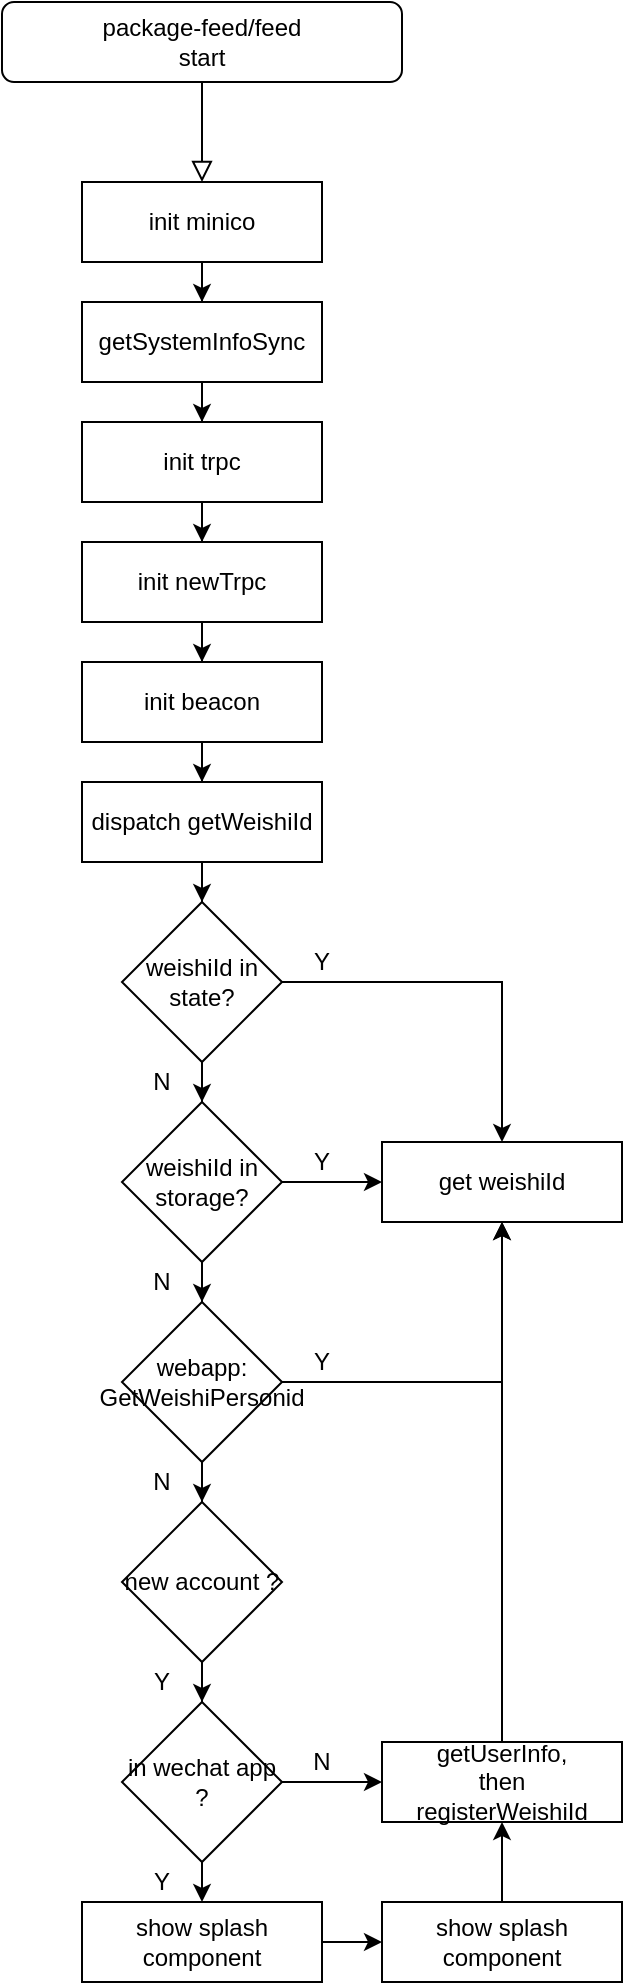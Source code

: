 <mxfile version="13.6.10" type="github" pages="3">
  <diagram id="C5RBs43oDa-KdzZeNtuy" name="app.ts  - intiation">
    <mxGraphModel dx="1426" dy="794" grid="1" gridSize="10" guides="1" tooltips="1" connect="1" arrows="1" fold="1" page="1" pageScale="1" pageWidth="827" pageHeight="1169" math="0" shadow="0">
      <root>
        <mxCell id="WIyWlLk6GJQsqaUBKTNV-0" />
        <mxCell id="WIyWlLk6GJQsqaUBKTNV-1" parent="WIyWlLk6GJQsqaUBKTNV-0" />
        <mxCell id="WIyWlLk6GJQsqaUBKTNV-2" value="" style="rounded=0;html=1;jettySize=auto;orthogonalLoop=1;fontSize=11;endArrow=block;endFill=0;endSize=8;strokeWidth=1;shadow=0;labelBackgroundColor=none;edgeStyle=orthogonalEdgeStyle;" parent="WIyWlLk6GJQsqaUBKTNV-1" source="WIyWlLk6GJQsqaUBKTNV-3" edge="1">
          <mxGeometry relative="1" as="geometry">
            <mxPoint x="220" y="170" as="targetPoint" />
          </mxGeometry>
        </mxCell>
        <mxCell id="WIyWlLk6GJQsqaUBKTNV-3" value="package-feed/feed&lt;br&gt;start" style="rounded=1;whiteSpace=wrap;html=1;fontSize=12;glass=0;strokeWidth=1;shadow=0;" parent="WIyWlLk6GJQsqaUBKTNV-1" vertex="1">
          <mxGeometry x="120" y="80" width="200" height="40" as="geometry" />
        </mxCell>
        <mxCell id="xm6Pj_DgQO-yuhrDqcLE-8" value="" style="edgeStyle=orthogonalEdgeStyle;rounded=0;orthogonalLoop=1;jettySize=auto;html=1;" edge="1" parent="WIyWlLk6GJQsqaUBKTNV-1" source="xm6Pj_DgQO-yuhrDqcLE-4" target="xm6Pj_DgQO-yuhrDqcLE-7">
          <mxGeometry relative="1" as="geometry" />
        </mxCell>
        <mxCell id="xm6Pj_DgQO-yuhrDqcLE-4" value="&lt;span&gt;init minico&lt;/span&gt;" style="rounded=0;whiteSpace=wrap;html=1;" vertex="1" parent="WIyWlLk6GJQsqaUBKTNV-1">
          <mxGeometry x="160" y="170" width="120" height="40" as="geometry" />
        </mxCell>
        <mxCell id="xm6Pj_DgQO-yuhrDqcLE-15" value="" style="edgeStyle=orthogonalEdgeStyle;rounded=0;orthogonalLoop=1;jettySize=auto;html=1;" edge="1" parent="WIyWlLk6GJQsqaUBKTNV-1" source="xm6Pj_DgQO-yuhrDqcLE-7" target="xm6Pj_DgQO-yuhrDqcLE-14">
          <mxGeometry relative="1" as="geometry" />
        </mxCell>
        <mxCell id="xm6Pj_DgQO-yuhrDqcLE-7" value="getSystemInfoSync" style="whiteSpace=wrap;html=1;rounded=0;" vertex="1" parent="WIyWlLk6GJQsqaUBKTNV-1">
          <mxGeometry x="160" y="230" width="120" height="40" as="geometry" />
        </mxCell>
        <mxCell id="xm6Pj_DgQO-yuhrDqcLE-17" value="" style="edgeStyle=orthogonalEdgeStyle;rounded=0;orthogonalLoop=1;jettySize=auto;html=1;" edge="1" parent="WIyWlLk6GJQsqaUBKTNV-1" source="xm6Pj_DgQO-yuhrDqcLE-14" target="xm6Pj_DgQO-yuhrDqcLE-16">
          <mxGeometry relative="1" as="geometry" />
        </mxCell>
        <mxCell id="xm6Pj_DgQO-yuhrDqcLE-14" value="init trpc" style="whiteSpace=wrap;html=1;rounded=0;" vertex="1" parent="WIyWlLk6GJQsqaUBKTNV-1">
          <mxGeometry x="160" y="290" width="120" height="40" as="geometry" />
        </mxCell>
        <mxCell id="xm6Pj_DgQO-yuhrDqcLE-19" value="" style="edgeStyle=orthogonalEdgeStyle;rounded=0;orthogonalLoop=1;jettySize=auto;html=1;" edge="1" parent="WIyWlLk6GJQsqaUBKTNV-1" source="xm6Pj_DgQO-yuhrDqcLE-16" target="xm6Pj_DgQO-yuhrDqcLE-18">
          <mxGeometry relative="1" as="geometry" />
        </mxCell>
        <mxCell id="xm6Pj_DgQO-yuhrDqcLE-16" value="init newTrpc" style="whiteSpace=wrap;html=1;rounded=0;" vertex="1" parent="WIyWlLk6GJQsqaUBKTNV-1">
          <mxGeometry x="160" y="350" width="120" height="40" as="geometry" />
        </mxCell>
        <mxCell id="xm6Pj_DgQO-yuhrDqcLE-21" value="" style="edgeStyle=orthogonalEdgeStyle;rounded=0;orthogonalLoop=1;jettySize=auto;html=1;" edge="1" parent="WIyWlLk6GJQsqaUBKTNV-1" source="xm6Pj_DgQO-yuhrDqcLE-18" target="xm6Pj_DgQO-yuhrDqcLE-20">
          <mxGeometry relative="1" as="geometry" />
        </mxCell>
        <mxCell id="xm6Pj_DgQO-yuhrDqcLE-18" value="init beacon" style="whiteSpace=wrap;html=1;rounded=0;" vertex="1" parent="WIyWlLk6GJQsqaUBKTNV-1">
          <mxGeometry x="160" y="410" width="120" height="40" as="geometry" />
        </mxCell>
        <mxCell id="xm6Pj_DgQO-yuhrDqcLE-23" value="" style="edgeStyle=orthogonalEdgeStyle;rounded=0;orthogonalLoop=1;jettySize=auto;html=1;" edge="1" parent="WIyWlLk6GJQsqaUBKTNV-1" source="xm6Pj_DgQO-yuhrDqcLE-20" target="xm6Pj_DgQO-yuhrDqcLE-22">
          <mxGeometry relative="1" as="geometry" />
        </mxCell>
        <mxCell id="xm6Pj_DgQO-yuhrDqcLE-20" value="dispatch getWeishiId" style="whiteSpace=wrap;html=1;rounded=0;" vertex="1" parent="WIyWlLk6GJQsqaUBKTNV-1">
          <mxGeometry x="160" y="470" width="120" height="40" as="geometry" />
        </mxCell>
        <mxCell id="xm6Pj_DgQO-yuhrDqcLE-25" value="" style="edgeStyle=orthogonalEdgeStyle;rounded=0;orthogonalLoop=1;jettySize=auto;html=1;" edge="1" parent="WIyWlLk6GJQsqaUBKTNV-1" source="xm6Pj_DgQO-yuhrDqcLE-22" target="xm6Pj_DgQO-yuhrDqcLE-24">
          <mxGeometry relative="1" as="geometry" />
        </mxCell>
        <mxCell id="xm6Pj_DgQO-yuhrDqcLE-27" value="" style="edgeStyle=orthogonalEdgeStyle;rounded=0;orthogonalLoop=1;jettySize=auto;html=1;" edge="1" parent="WIyWlLk6GJQsqaUBKTNV-1" source="xm6Pj_DgQO-yuhrDqcLE-22" target="xm6Pj_DgQO-yuhrDqcLE-26">
          <mxGeometry relative="1" as="geometry" />
        </mxCell>
        <mxCell id="xm6Pj_DgQO-yuhrDqcLE-22" value="weishiId in state?" style="rhombus;whiteSpace=wrap;html=1;rounded=0;" vertex="1" parent="WIyWlLk6GJQsqaUBKTNV-1">
          <mxGeometry x="180" y="530" width="80" height="80" as="geometry" />
        </mxCell>
        <mxCell id="xm6Pj_DgQO-yuhrDqcLE-24" value="get weishiId" style="whiteSpace=wrap;html=1;rounded=0;" vertex="1" parent="WIyWlLk6GJQsqaUBKTNV-1">
          <mxGeometry x="310" y="650" width="120" height="40" as="geometry" />
        </mxCell>
        <mxCell id="xm6Pj_DgQO-yuhrDqcLE-28" value="" style="edgeStyle=orthogonalEdgeStyle;rounded=0;orthogonalLoop=1;jettySize=auto;html=1;" edge="1" parent="WIyWlLk6GJQsqaUBKTNV-1" source="xm6Pj_DgQO-yuhrDqcLE-26" target="xm6Pj_DgQO-yuhrDqcLE-24">
          <mxGeometry relative="1" as="geometry" />
        </mxCell>
        <mxCell id="xm6Pj_DgQO-yuhrDqcLE-30" value="" style="edgeStyle=orthogonalEdgeStyle;rounded=0;orthogonalLoop=1;jettySize=auto;html=1;" edge="1" parent="WIyWlLk6GJQsqaUBKTNV-1" source="xm6Pj_DgQO-yuhrDqcLE-26" target="xm6Pj_DgQO-yuhrDqcLE-29">
          <mxGeometry relative="1" as="geometry" />
        </mxCell>
        <mxCell id="xm6Pj_DgQO-yuhrDqcLE-26" value="weishiId in storage?" style="rhombus;whiteSpace=wrap;html=1;rounded=0;" vertex="1" parent="WIyWlLk6GJQsqaUBKTNV-1">
          <mxGeometry x="180" y="630" width="80" height="80" as="geometry" />
        </mxCell>
        <mxCell id="xm6Pj_DgQO-yuhrDqcLE-31" style="edgeStyle=orthogonalEdgeStyle;rounded=0;orthogonalLoop=1;jettySize=auto;html=1;exitX=1;exitY=0.5;exitDx=0;exitDy=0;" edge="1" parent="WIyWlLk6GJQsqaUBKTNV-1" source="xm6Pj_DgQO-yuhrDqcLE-29" target="xm6Pj_DgQO-yuhrDqcLE-24">
          <mxGeometry relative="1" as="geometry" />
        </mxCell>
        <mxCell id="xm6Pj_DgQO-yuhrDqcLE-33" value="" style="edgeStyle=orthogonalEdgeStyle;rounded=0;orthogonalLoop=1;jettySize=auto;html=1;" edge="1" parent="WIyWlLk6GJQsqaUBKTNV-1" source="xm6Pj_DgQO-yuhrDqcLE-29" target="xm6Pj_DgQO-yuhrDqcLE-32">
          <mxGeometry relative="1" as="geometry" />
        </mxCell>
        <mxCell id="xm6Pj_DgQO-yuhrDqcLE-29" value="webapp:&lt;br&gt;GetWeishiPersonid" style="rhombus;whiteSpace=wrap;html=1;rounded=0;" vertex="1" parent="WIyWlLk6GJQsqaUBKTNV-1">
          <mxGeometry x="180" y="730" width="80" height="80" as="geometry" />
        </mxCell>
        <mxCell id="xm6Pj_DgQO-yuhrDqcLE-41" value="" style="edgeStyle=orthogonalEdgeStyle;rounded=0;orthogonalLoop=1;jettySize=auto;html=1;" edge="1" parent="WIyWlLk6GJQsqaUBKTNV-1" source="xm6Pj_DgQO-yuhrDqcLE-32" target="xm6Pj_DgQO-yuhrDqcLE-40">
          <mxGeometry relative="1" as="geometry" />
        </mxCell>
        <mxCell id="xm6Pj_DgQO-yuhrDqcLE-32" value="new account ?" style="rhombus;whiteSpace=wrap;html=1;rounded=0;" vertex="1" parent="WIyWlLk6GJQsqaUBKTNV-1">
          <mxGeometry x="180" y="830" width="80" height="80" as="geometry" />
        </mxCell>
        <mxCell id="xm6Pj_DgQO-yuhrDqcLE-46" value="" style="edgeStyle=orthogonalEdgeStyle;rounded=0;orthogonalLoop=1;jettySize=auto;html=1;" edge="1" parent="WIyWlLk6GJQsqaUBKTNV-1" source="xm6Pj_DgQO-yuhrDqcLE-34" target="xm6Pj_DgQO-yuhrDqcLE-45">
          <mxGeometry relative="1" as="geometry" />
        </mxCell>
        <mxCell id="xm6Pj_DgQO-yuhrDqcLE-34" value="show splash component" style="whiteSpace=wrap;html=1;rounded=0;" vertex="1" parent="WIyWlLk6GJQsqaUBKTNV-1">
          <mxGeometry x="160" y="1030" width="120" height="40" as="geometry" />
        </mxCell>
        <mxCell id="xm6Pj_DgQO-yuhrDqcLE-42" style="edgeStyle=orthogonalEdgeStyle;rounded=0;orthogonalLoop=1;jettySize=auto;html=1;exitX=0.5;exitY=1;exitDx=0;exitDy=0;entryX=0.5;entryY=0;entryDx=0;entryDy=0;" edge="1" parent="WIyWlLk6GJQsqaUBKTNV-1" source="xm6Pj_DgQO-yuhrDqcLE-40" target="xm6Pj_DgQO-yuhrDqcLE-34">
          <mxGeometry relative="1" as="geometry" />
        </mxCell>
        <mxCell id="xm6Pj_DgQO-yuhrDqcLE-49" value="" style="edgeStyle=orthogonalEdgeStyle;rounded=0;orthogonalLoop=1;jettySize=auto;html=1;" edge="1" parent="WIyWlLk6GJQsqaUBKTNV-1" source="xm6Pj_DgQO-yuhrDqcLE-40" target="xm6Pj_DgQO-yuhrDqcLE-47">
          <mxGeometry relative="1" as="geometry" />
        </mxCell>
        <mxCell id="xm6Pj_DgQO-yuhrDqcLE-40" value="in wechat app ?" style="rhombus;whiteSpace=wrap;html=1;rounded=0;" vertex="1" parent="WIyWlLk6GJQsqaUBKTNV-1">
          <mxGeometry x="180" y="930" width="80" height="80" as="geometry" />
        </mxCell>
        <mxCell id="xm6Pj_DgQO-yuhrDqcLE-48" value="" style="edgeStyle=orthogonalEdgeStyle;rounded=0;orthogonalLoop=1;jettySize=auto;html=1;" edge="1" parent="WIyWlLk6GJQsqaUBKTNV-1" source="xm6Pj_DgQO-yuhrDqcLE-45" target="xm6Pj_DgQO-yuhrDqcLE-47">
          <mxGeometry relative="1" as="geometry" />
        </mxCell>
        <mxCell id="xm6Pj_DgQO-yuhrDqcLE-45" value="show splash component" style="whiteSpace=wrap;html=1;rounded=0;" vertex="1" parent="WIyWlLk6GJQsqaUBKTNV-1">
          <mxGeometry x="310" y="1030" width="120" height="40" as="geometry" />
        </mxCell>
        <mxCell id="xm6Pj_DgQO-yuhrDqcLE-50" style="edgeStyle=orthogonalEdgeStyle;rounded=0;orthogonalLoop=1;jettySize=auto;html=1;exitX=0.5;exitY=0;exitDx=0;exitDy=0;entryX=0.5;entryY=1;entryDx=0;entryDy=0;" edge="1" parent="WIyWlLk6GJQsqaUBKTNV-1" source="xm6Pj_DgQO-yuhrDqcLE-47" target="xm6Pj_DgQO-yuhrDqcLE-24">
          <mxGeometry relative="1" as="geometry" />
        </mxCell>
        <mxCell id="xm6Pj_DgQO-yuhrDqcLE-47" value="getUserInfo,&lt;br&gt;then&lt;br&gt;registerWeishiId" style="whiteSpace=wrap;html=1;rounded=0;" vertex="1" parent="WIyWlLk6GJQsqaUBKTNV-1">
          <mxGeometry x="310" y="950" width="120" height="40" as="geometry" />
        </mxCell>
        <mxCell id="xm6Pj_DgQO-yuhrDqcLE-51" value="Y" style="text;html=1;strokeColor=none;fillColor=none;align=center;verticalAlign=middle;whiteSpace=wrap;rounded=0;" vertex="1" parent="WIyWlLk6GJQsqaUBKTNV-1">
          <mxGeometry x="260" y="550" width="40" height="20" as="geometry" />
        </mxCell>
        <mxCell id="xm6Pj_DgQO-yuhrDqcLE-52" value="Y" style="text;html=1;strokeColor=none;fillColor=none;align=center;verticalAlign=middle;whiteSpace=wrap;rounded=0;" vertex="1" parent="WIyWlLk6GJQsqaUBKTNV-1">
          <mxGeometry x="260" y="650" width="40" height="20" as="geometry" />
        </mxCell>
        <mxCell id="xm6Pj_DgQO-yuhrDqcLE-53" value="Y" style="text;html=1;strokeColor=none;fillColor=none;align=center;verticalAlign=middle;whiteSpace=wrap;rounded=0;" vertex="1" parent="WIyWlLk6GJQsqaUBKTNV-1">
          <mxGeometry x="260" y="750" width="40" height="20" as="geometry" />
        </mxCell>
        <mxCell id="xm6Pj_DgQO-yuhrDqcLE-54" value="Y" style="text;html=1;strokeColor=none;fillColor=none;align=center;verticalAlign=middle;whiteSpace=wrap;rounded=0;" vertex="1" parent="WIyWlLk6GJQsqaUBKTNV-1">
          <mxGeometry x="180" y="1010" width="40" height="20" as="geometry" />
        </mxCell>
        <mxCell id="xm6Pj_DgQO-yuhrDqcLE-56" value="N" style="text;html=1;strokeColor=none;fillColor=none;align=center;verticalAlign=middle;whiteSpace=wrap;rounded=0;" vertex="1" parent="WIyWlLk6GJQsqaUBKTNV-1">
          <mxGeometry x="180" y="610" width="40" height="20" as="geometry" />
        </mxCell>
        <mxCell id="xm6Pj_DgQO-yuhrDqcLE-57" value="N" style="text;html=1;strokeColor=none;fillColor=none;align=center;verticalAlign=middle;whiteSpace=wrap;rounded=0;" vertex="1" parent="WIyWlLk6GJQsqaUBKTNV-1">
          <mxGeometry x="180" y="710" width="40" height="20" as="geometry" />
        </mxCell>
        <mxCell id="xm6Pj_DgQO-yuhrDqcLE-58" value="N" style="text;html=1;strokeColor=none;fillColor=none;align=center;verticalAlign=middle;whiteSpace=wrap;rounded=0;" vertex="1" parent="WIyWlLk6GJQsqaUBKTNV-1">
          <mxGeometry x="180" y="810" width="40" height="20" as="geometry" />
        </mxCell>
        <mxCell id="xm6Pj_DgQO-yuhrDqcLE-59" value="Y" style="text;html=1;strokeColor=none;fillColor=none;align=center;verticalAlign=middle;whiteSpace=wrap;rounded=0;" vertex="1" parent="WIyWlLk6GJQsqaUBKTNV-1">
          <mxGeometry x="180" y="910" width="40" height="20" as="geometry" />
        </mxCell>
        <mxCell id="xm6Pj_DgQO-yuhrDqcLE-60" value="N" style="text;html=1;strokeColor=none;fillColor=none;align=center;verticalAlign=middle;whiteSpace=wrap;rounded=0;" vertex="1" parent="WIyWlLk6GJQsqaUBKTNV-1">
          <mxGeometry x="260" y="950" width="40" height="20" as="geometry" />
        </mxCell>
      </root>
    </mxGraphModel>
  </diagram>
  <diagram id="cdu0zVF1NZ6N_x2V1VSj" name="feed - init">
    <mxGraphModel dx="1426" dy="794" grid="1" gridSize="10" guides="1" tooltips="1" connect="1" arrows="1" fold="1" page="1" pageScale="1" pageWidth="827" pageHeight="2169" math="0" shadow="0">
      <root>
        <object label="" id="1dsPmRVok9gqzkrkZN_u-0">
          <mxCell />
        </object>
        <mxCell id="1dsPmRVok9gqzkrkZN_u-1" parent="1dsPmRVok9gqzkrkZN_u-0" />
        <mxCell id="1dsPmRVok9gqzkrkZN_u-24" style="edgeStyle=orthogonalEdgeStyle;rounded=0;orthogonalLoop=1;jettySize=auto;html=1;exitX=0.5;exitY=1;exitDx=0;exitDy=0;entryX=0.5;entryY=0;entryDx=0;entryDy=0;" edge="1" parent="1dsPmRVok9gqzkrkZN_u-1" source="1dsPmRVok9gqzkrkZN_u-2" target="1dsPmRVok9gqzkrkZN_u-5">
          <mxGeometry relative="1" as="geometry" />
        </mxCell>
        <mxCell id="1dsPmRVok9gqzkrkZN_u-2" value="start" style="rounded=1;whiteSpace=wrap;html=1;" vertex="1" parent="1dsPmRVok9gqzkrkZN_u-1">
          <mxGeometry x="80" y="20" width="126" height="40" as="geometry" />
        </mxCell>
        <mxCell id="1dsPmRVok9gqzkrkZN_u-9" value="" style="edgeStyle=orthogonalEdgeStyle;rounded=0;orthogonalLoop=1;jettySize=auto;html=1;" edge="1" parent="1dsPmRVok9gqzkrkZN_u-1" source="1dsPmRVok9gqzkrkZN_u-5" target="1dsPmRVok9gqzkrkZN_u-8">
          <mxGeometry relative="1" as="geometry" />
        </mxCell>
        <mxCell id="1dsPmRVok9gqzkrkZN_u-23" value="" style="edgeStyle=orthogonalEdgeStyle;rounded=0;orthogonalLoop=1;jettySize=auto;html=1;" edge="1" parent="1dsPmRVok9gqzkrkZN_u-1" source="1dsPmRVok9gqzkrkZN_u-5" target="1dsPmRVok9gqzkrkZN_u-22">
          <mxGeometry relative="1" as="geometry" />
        </mxCell>
        <mxCell id="1dsPmRVok9gqzkrkZN_u-5" value="method: onInitPage" style="rounded=0;whiteSpace=wrap;html=1;" vertex="1" parent="1dsPmRVok9gqzkrkZN_u-1">
          <mxGeometry x="81.5" y="80" width="123" height="40" as="geometry" />
        </mxCell>
        <mxCell id="1dsPmRVok9gqzkrkZN_u-11" value="" style="edgeStyle=orthogonalEdgeStyle;rounded=0;orthogonalLoop=1;jettySize=auto;html=1;" edge="1" parent="1dsPmRVok9gqzkrkZN_u-1" source="1dsPmRVok9gqzkrkZN_u-8" target="1dsPmRVok9gqzkrkZN_u-10">
          <mxGeometry relative="1" as="geometry" />
        </mxCell>
        <mxCell id="1dsPmRVok9gqzkrkZN_u-8" value="getWeishiId" style="rounded=0;whiteSpace=wrap;html=1;" vertex="1" parent="1dsPmRVok9gqzkrkZN_u-1">
          <mxGeometry x="240" y="80" width="123" height="40" as="geometry" />
        </mxCell>
        <mxCell id="1dsPmRVok9gqzkrkZN_u-13" value="" style="edgeStyle=orthogonalEdgeStyle;rounded=0;orthogonalLoop=1;jettySize=auto;html=1;" edge="1" parent="1dsPmRVok9gqzkrkZN_u-1" source="1dsPmRVok9gqzkrkZN_u-10" target="1dsPmRVok9gqzkrkZN_u-12">
          <mxGeometry relative="1" as="geometry" />
        </mxCell>
        <mxCell id="1dsPmRVok9gqzkrkZN_u-10" value="setIsFirstRequest" style="rounded=0;whiteSpace=wrap;html=1;" vertex="1" parent="1dsPmRVok9gqzkrkZN_u-1">
          <mxGeometry x="240" y="140" width="123" height="40" as="geometry" />
        </mxCell>
        <mxCell id="1dsPmRVok9gqzkrkZN_u-15" value="" style="edgeStyle=orthogonalEdgeStyle;rounded=0;orthogonalLoop=1;jettySize=auto;html=1;" edge="1" parent="1dsPmRVok9gqzkrkZN_u-1" source="1dsPmRVok9gqzkrkZN_u-12" target="1dsPmRVok9gqzkrkZN_u-14">
          <mxGeometry relative="1" as="geometry" />
        </mxCell>
        <mxCell id="1dsPmRVok9gqzkrkZN_u-12" value="initShopData" style="rounded=0;whiteSpace=wrap;html=1;" vertex="1" parent="1dsPmRVok9gqzkrkZN_u-1">
          <mxGeometry x="240" y="200" width="123" height="40" as="geometry" />
        </mxCell>
        <mxCell id="1dsPmRVok9gqzkrkZN_u-17" value="" style="edgeStyle=orthogonalEdgeStyle;rounded=0;orthogonalLoop=1;jettySize=auto;html=1;" edge="1" parent="1dsPmRVok9gqzkrkZN_u-1" source="1dsPmRVok9gqzkrkZN_u-14" target="1dsPmRVok9gqzkrkZN_u-16">
          <mxGeometry relative="1" as="geometry" />
        </mxCell>
        <mxCell id="1dsPmRVok9gqzkrkZN_u-14" value="setSysInfo" style="rounded=0;whiteSpace=wrap;html=1;" vertex="1" parent="1dsPmRVok9gqzkrkZN_u-1">
          <mxGeometry x="240" y="260" width="123" height="40" as="geometry" />
        </mxCell>
        <mxCell id="1dsPmRVok9gqzkrkZN_u-19" value="" style="edgeStyle=orthogonalEdgeStyle;rounded=0;orthogonalLoop=1;jettySize=auto;html=1;" edge="1" parent="1dsPmRVok9gqzkrkZN_u-1" source="1dsPmRVok9gqzkrkZN_u-16" target="1dsPmRVok9gqzkrkZN_u-18">
          <mxGeometry relative="1" as="geometry" />
        </mxCell>
        <mxCell id="1dsPmRVok9gqzkrkZN_u-16" value="getPersonalAvatar" style="rounded=0;whiteSpace=wrap;html=1;" vertex="1" parent="1dsPmRVok9gqzkrkZN_u-1">
          <mxGeometry x="240" y="320" width="123" height="40" as="geometry" />
        </mxCell>
        <mxCell id="1dsPmRVok9gqzkrkZN_u-21" value="" style="edgeStyle=orthogonalEdgeStyle;rounded=0;orthogonalLoop=1;jettySize=auto;html=1;" edge="1" parent="1dsPmRVok9gqzkrkZN_u-1" source="1dsPmRVok9gqzkrkZN_u-18" target="1dsPmRVok9gqzkrkZN_u-20">
          <mxGeometry relative="1" as="geometry" />
        </mxCell>
        <mxCell id="1dsPmRVok9gqzkrkZN_u-18" value="method:&amp;nbsp;init" style="rounded=0;whiteSpace=wrap;html=1;" vertex="1" parent="1dsPmRVok9gqzkrkZN_u-1">
          <mxGeometry x="240" y="380" width="123" height="40" as="geometry" />
        </mxCell>
        <mxCell id="1dsPmRVok9gqzkrkZN_u-26" value="" style="edgeStyle=orthogonalEdgeStyle;rounded=0;orthogonalLoop=1;jettySize=auto;html=1;" edge="1" parent="1dsPmRVok9gqzkrkZN_u-1" source="1dsPmRVok9gqzkrkZN_u-20" target="1dsPmRVok9gqzkrkZN_u-25">
          <mxGeometry relative="1" as="geometry" />
        </mxCell>
        <mxCell id="1dsPmRVok9gqzkrkZN_u-49" value="" style="edgeStyle=orthogonalEdgeStyle;rounded=0;orthogonalLoop=1;jettySize=auto;html=1;" edge="1" parent="1dsPmRVok9gqzkrkZN_u-1" source="1dsPmRVok9gqzkrkZN_u-20" target="1dsPmRVok9gqzkrkZN_u-48">
          <mxGeometry relative="1" as="geometry" />
        </mxCell>
        <mxCell id="1dsPmRVok9gqzkrkZN_u-20" value="loadFeedList" style="rounded=0;whiteSpace=wrap;html=1;" vertex="1" parent="1dsPmRVok9gqzkrkZN_u-1">
          <mxGeometry x="240" y="440" width="123" height="40" as="geometry" />
        </mxCell>
        <mxCell id="1dsPmRVok9gqzkrkZN_u-22" value="method: videoPlay" style="rounded=0;whiteSpace=wrap;html=1;" vertex="1" parent="1dsPmRVok9gqzkrkZN_u-1">
          <mxGeometry x="81.5" y="140" width="123" height="40" as="geometry" />
        </mxCell>
        <mxCell id="1dsPmRVok9gqzkrkZN_u-28" value="" style="edgeStyle=orthogonalEdgeStyle;rounded=0;orthogonalLoop=1;jettySize=auto;html=1;" edge="1" parent="1dsPmRVok9gqzkrkZN_u-1" source="1dsPmRVok9gqzkrkZN_u-25" target="1dsPmRVok9gqzkrkZN_u-27">
          <mxGeometry relative="1" as="geometry" />
        </mxCell>
        <mxCell id="1dsPmRVok9gqzkrkZN_u-25" value="WsGetFeedList" style="rounded=0;whiteSpace=wrap;html=1;" vertex="1" parent="1dsPmRVok9gqzkrkZN_u-1">
          <mxGeometry x="390" y="440" width="123" height="40" as="geometry" />
        </mxCell>
        <mxCell id="1dsPmRVok9gqzkrkZN_u-32" style="edgeStyle=orthogonalEdgeStyle;rounded=0;orthogonalLoop=1;jettySize=auto;html=1;exitX=0.5;exitY=1;exitDx=0;exitDy=0;entryX=0.5;entryY=0;entryDx=0;entryDy=0;" edge="1" parent="1dsPmRVok9gqzkrkZN_u-1" source="1dsPmRVok9gqzkrkZN_u-27" target="1dsPmRVok9gqzkrkZN_u-30">
          <mxGeometry relative="1" as="geometry" />
        </mxCell>
        <mxCell id="1dsPmRVok9gqzkrkZN_u-27" value="opts.shareFeedId ?" style="rhombus;whiteSpace=wrap;html=1;rounded=0;" vertex="1" parent="1dsPmRVok9gqzkrkZN_u-1">
          <mxGeometry x="411.5" y="505" width="80" height="80" as="geometry" />
        </mxCell>
        <mxCell id="1dsPmRVok9gqzkrkZN_u-34" value="" style="edgeStyle=orthogonalEdgeStyle;rounded=0;orthogonalLoop=1;jettySize=auto;html=1;" edge="1" parent="1dsPmRVok9gqzkrkZN_u-1" source="1dsPmRVok9gqzkrkZN_u-30" target="1dsPmRVok9gqzkrkZN_u-33">
          <mxGeometry relative="1" as="geometry" />
        </mxCell>
        <mxCell id="1dsPmRVok9gqzkrkZN_u-30" value="WSH5GetBatchFeedDetail" style="rounded=0;whiteSpace=wrap;html=1;" vertex="1" parent="1dsPmRVok9gqzkrkZN_u-1">
          <mxGeometry x="390" y="610" width="123" height="40" as="geometry" />
        </mxCell>
        <mxCell id="1dsPmRVok9gqzkrkZN_u-36" value="" style="edgeStyle=orthogonalEdgeStyle;rounded=0;orthogonalLoop=1;jettySize=auto;html=1;" edge="1" parent="1dsPmRVok9gqzkrkZN_u-1" source="1dsPmRVok9gqzkrkZN_u-33" target="1dsPmRVok9gqzkrkZN_u-35">
          <mxGeometry relative="1" as="geometry" />
        </mxCell>
        <mxCell id="1dsPmRVok9gqzkrkZN_u-33" value="res.data.feeds.unshift" style="rounded=0;whiteSpace=wrap;html=1;" vertex="1" parent="1dsPmRVok9gqzkrkZN_u-1">
          <mxGeometry x="390" y="680" width="123" height="40" as="geometry" />
        </mxCell>
        <mxCell id="1dsPmRVok9gqzkrkZN_u-40" value="" style="edgeStyle=orthogonalEdgeStyle;rounded=0;orthogonalLoop=1;jettySize=auto;html=1;" edge="1" parent="1dsPmRVok9gqzkrkZN_u-1" source="1dsPmRVok9gqzkrkZN_u-35" target="1dsPmRVok9gqzkrkZN_u-39">
          <mxGeometry relative="1" as="geometry" />
        </mxCell>
        <mxCell id="1dsPmRVok9gqzkrkZN_u-51" value="" style="edgeStyle=orthogonalEdgeStyle;rounded=0;orthogonalLoop=1;jettySize=auto;html=1;" edge="1" parent="1dsPmRVok9gqzkrkZN_u-1" source="1dsPmRVok9gqzkrkZN_u-35" target="1dsPmRVok9gqzkrkZN_u-50">
          <mxGeometry relative="1" as="geometry" />
        </mxCell>
        <mxCell id="1dsPmRVok9gqzkrkZN_u-35" value="commit&amp;nbsp;setFeedData" style="rounded=0;whiteSpace=wrap;html=1;" vertex="1" parent="1dsPmRVok9gqzkrkZN_u-1">
          <mxGeometry x="390" y="750" width="123" height="40" as="geometry" />
        </mxCell>
        <mxCell id="1dsPmRVok9gqzkrkZN_u-45" style="edgeStyle=orthogonalEdgeStyle;rounded=0;orthogonalLoop=1;jettySize=auto;html=1;exitX=0.5;exitY=1;exitDx=0;exitDy=0;entryX=0.5;entryY=0;entryDx=0;entryDy=0;" edge="1" parent="1dsPmRVok9gqzkrkZN_u-1" source="1dsPmRVok9gqzkrkZN_u-39" target="1dsPmRVok9gqzkrkZN_u-41">
          <mxGeometry relative="1" as="geometry" />
        </mxCell>
        <mxCell id="1dsPmRVok9gqzkrkZN_u-46" style="edgeStyle=orthogonalEdgeStyle;rounded=0;orthogonalLoop=1;jettySize=auto;html=1;exitX=1;exitY=0.5;exitDx=0;exitDy=0;entryX=0;entryY=0.5;entryDx=0;entryDy=0;" edge="1" parent="1dsPmRVok9gqzkrkZN_u-1" source="1dsPmRVok9gqzkrkZN_u-39" target="1dsPmRVok9gqzkrkZN_u-43">
          <mxGeometry relative="1" as="geometry" />
        </mxCell>
        <mxCell id="1dsPmRVok9gqzkrkZN_u-39" value="is refresh?" style="rhombus;whiteSpace=wrap;html=1;rounded=0;" vertex="1" parent="1dsPmRVok9gqzkrkZN_u-1">
          <mxGeometry x="550" y="730" width="80" height="80" as="geometry" />
        </mxCell>
        <mxCell id="1dsPmRVok9gqzkrkZN_u-41" value="state.feedList = cacheList" style="rounded=0;whiteSpace=wrap;html=1;" vertex="1" parent="1dsPmRVok9gqzkrkZN_u-1">
          <mxGeometry x="528.5" y="830" width="123" height="40" as="geometry" />
        </mxCell>
        <mxCell id="1dsPmRVok9gqzkrkZN_u-43" value="state.feedList = state.feedList.concat(cacheList)" style="rounded=0;whiteSpace=wrap;html=1;" vertex="1" parent="1dsPmRVok9gqzkrkZN_u-1">
          <mxGeometry x="660" y="750" width="123" height="40" as="geometry" />
        </mxCell>
        <mxCell id="jBXWzZs_HNBLwmZ0xRzq-4" style="edgeStyle=orthogonalEdgeStyle;rounded=0;orthogonalLoop=1;jettySize=auto;html=1;exitX=0.5;exitY=1;exitDx=0;exitDy=0;entryX=0.5;entryY=0;entryDx=0;entryDy=0;" edge="1" parent="1dsPmRVok9gqzkrkZN_u-1" source="1dsPmRVok9gqzkrkZN_u-48" target="jBXWzZs_HNBLwmZ0xRzq-2">
          <mxGeometry relative="1" as="geometry" />
        </mxCell>
        <mxCell id="1dsPmRVok9gqzkrkZN_u-48" value="videoListChanged" style="rounded=0;whiteSpace=wrap;html=1;" vertex="1" parent="1dsPmRVok9gqzkrkZN_u-1">
          <mxGeometry x="240" y="1030" width="123" height="40" as="geometry" />
        </mxCell>
        <mxCell id="1dsPmRVok9gqzkrkZN_u-54" style="edgeStyle=orthogonalEdgeStyle;rounded=0;orthogonalLoop=1;jettySize=auto;html=1;exitX=1;exitY=0.5;exitDx=0;exitDy=0;entryX=0;entryY=0.5;entryDx=0;entryDy=0;" edge="1" parent="1dsPmRVok9gqzkrkZN_u-1" source="1dsPmRVok9gqzkrkZN_u-50" target="1dsPmRVok9gqzkrkZN_u-53">
          <mxGeometry relative="1" as="geometry" />
        </mxCell>
        <mxCell id="1dsPmRVok9gqzkrkZN_u-55" style="edgeStyle=orthogonalEdgeStyle;rounded=0;orthogonalLoop=1;jettySize=auto;html=1;exitX=0.5;exitY=1;exitDx=0;exitDy=0;entryX=0.5;entryY=0;entryDx=0;entryDy=0;" edge="1" parent="1dsPmRVok9gqzkrkZN_u-1" source="1dsPmRVok9gqzkrkZN_u-50" target="1dsPmRVok9gqzkrkZN_u-52">
          <mxGeometry relative="1" as="geometry" />
        </mxCell>
        <mxCell id="1dsPmRVok9gqzkrkZN_u-50" value="canAutoPlay ?" style="rhombus;whiteSpace=wrap;html=1;rounded=0;" vertex="1" parent="1dsPmRVok9gqzkrkZN_u-1">
          <mxGeometry x="411.5" y="860" width="80" height="80" as="geometry" />
        </mxCell>
        <mxCell id="1dsPmRVok9gqzkrkZN_u-52" value="videoPlay" style="rounded=0;whiteSpace=wrap;html=1;" vertex="1" parent="1dsPmRVok9gqzkrkZN_u-1">
          <mxGeometry x="390" y="980" width="123" height="40" as="geometry" />
        </mxCell>
        <mxCell id="1dsPmRVok9gqzkrkZN_u-53" value="videoStop" style="rounded=0;whiteSpace=wrap;html=1;" vertex="1" parent="1dsPmRVok9gqzkrkZN_u-1">
          <mxGeometry x="528.5" y="880" width="123" height="40" as="geometry" />
        </mxCell>
        <mxCell id="jBXWzZs_HNBLwmZ0xRzq-5" style="edgeStyle=orthogonalEdgeStyle;rounded=0;orthogonalLoop=1;jettySize=auto;html=1;exitX=0.5;exitY=1;exitDx=0;exitDy=0;" edge="1" parent="1dsPmRVok9gqzkrkZN_u-1" source="jBXWzZs_HNBLwmZ0xRzq-2" target="jBXWzZs_HNBLwmZ0xRzq-3">
          <mxGeometry relative="1" as="geometry" />
        </mxCell>
        <mxCell id="jBXWzZs_HNBLwmZ0xRzq-2" value="args.newVal.length === 0 ?" style="rhombus;whiteSpace=wrap;html=1;rounded=0;" vertex="1" parent="1dsPmRVok9gqzkrkZN_u-1">
          <mxGeometry x="261.5" y="1085" width="80" height="80" as="geometry" />
        </mxCell>
        <mxCell id="jBXWzZs_HNBLwmZ0xRzq-9" style="edgeStyle=orthogonalEdgeStyle;rounded=0;orthogonalLoop=1;jettySize=auto;html=1;exitX=1;exitY=0.5;exitDx=0;exitDy=0;entryX=0;entryY=0.5;entryDx=0;entryDy=0;" edge="1" parent="1dsPmRVok9gqzkrkZN_u-1" source="jBXWzZs_HNBLwmZ0xRzq-3" target="jBXWzZs_HNBLwmZ0xRzq-6">
          <mxGeometry relative="1" as="geometry" />
        </mxCell>
        <mxCell id="jBXWzZs_HNBLwmZ0xRzq-12" style="edgeStyle=orthogonalEdgeStyle;rounded=0;orthogonalLoop=1;jettySize=auto;html=1;exitX=0.5;exitY=1;exitDx=0;exitDy=0;" edge="1" parent="1dsPmRVok9gqzkrkZN_u-1" source="jBXWzZs_HNBLwmZ0xRzq-3" target="jBXWzZs_HNBLwmZ0xRzq-11">
          <mxGeometry relative="1" as="geometry" />
        </mxCell>
        <mxCell id="jBXWzZs_HNBLwmZ0xRzq-3" value="args.refresh is truthy ?" style="rhombus;whiteSpace=wrap;html=1;rounded=0;" vertex="1" parent="1dsPmRVok9gqzkrkZN_u-1">
          <mxGeometry x="261.5" y="1180" width="80" height="80" as="geometry" />
        </mxCell>
        <mxCell id="jBXWzZs_HNBLwmZ0xRzq-10" style="edgeStyle=orthogonalEdgeStyle;rounded=0;orthogonalLoop=1;jettySize=auto;html=1;exitX=0.5;exitY=1;exitDx=0;exitDy=0;entryX=0.5;entryY=0;entryDx=0;entryDy=0;" edge="1" parent="1dsPmRVok9gqzkrkZN_u-1" source="jBXWzZs_HNBLwmZ0xRzq-6" target="jBXWzZs_HNBLwmZ0xRzq-7">
          <mxGeometry relative="1" as="geometry" />
        </mxCell>
        <mxCell id="jBXWzZs_HNBLwmZ0xRzq-6" value="clear _nextQueue" style="rounded=0;whiteSpace=wrap;html=1;" vertex="1" parent="1dsPmRVok9gqzkrkZN_u-1">
          <mxGeometry x="390" y="1200" width="123" height="40" as="geometry" />
        </mxCell>
        <mxCell id="jBXWzZs_HNBLwmZ0xRzq-14" style="edgeStyle=orthogonalEdgeStyle;rounded=0;orthogonalLoop=1;jettySize=auto;html=1;exitX=0.5;exitY=1;exitDx=0;exitDy=0;entryX=0.5;entryY=0;entryDx=0;entryDy=0;" edge="1" parent="1dsPmRVok9gqzkrkZN_u-1" source="jBXWzZs_HNBLwmZ0xRzq-7" target="jBXWzZs_HNBLwmZ0xRzq-11">
          <mxGeometry relative="1" as="geometry" />
        </mxCell>
        <mxCell id="jBXWzZs_HNBLwmZ0xRzq-7" value="clear this.curQueue" style="rounded=0;whiteSpace=wrap;html=1;" vertex="1" parent="1dsPmRVok9gqzkrkZN_u-1">
          <mxGeometry x="390" y="1260" width="123" height="40" as="geometry" />
        </mxCell>
        <mxCell id="jBXWzZs_HNBLwmZ0xRzq-16" style="edgeStyle=orthogonalEdgeStyle;rounded=0;orthogonalLoop=1;jettySize=auto;html=1;exitX=0.5;exitY=1;exitDx=0;exitDy=0;entryX=0.5;entryY=0;entryDx=0;entryDy=0;" edge="1" parent="1dsPmRVok9gqzkrkZN_u-1" source="jBXWzZs_HNBLwmZ0xRzq-11" target="jBXWzZs_HNBLwmZ0xRzq-15">
          <mxGeometry relative="1" as="geometry" />
        </mxCell>
        <mxCell id="jBXWzZs_HNBLwmZ0xRzq-11" value="push new feedItem into _nextQueue" style="rounded=0;whiteSpace=wrap;html=1;" vertex="1" parent="1dsPmRVok9gqzkrkZN_u-1">
          <mxGeometry x="240" y="1340" width="123" height="40" as="geometry" />
        </mxCell>
        <mxCell id="jBXWzZs_HNBLwmZ0xRzq-19" style="edgeStyle=orthogonalEdgeStyle;rounded=0;orthogonalLoop=1;jettySize=auto;html=1;exitX=0.5;exitY=1;exitDx=0;exitDy=0;" edge="1" parent="1dsPmRVok9gqzkrkZN_u-1" source="jBXWzZs_HNBLwmZ0xRzq-15" target="jBXWzZs_HNBLwmZ0xRzq-17">
          <mxGeometry relative="1" as="geometry" />
        </mxCell>
        <mxCell id="jBXWzZs_HNBLwmZ0xRzq-15" value="this.curQueue.length === 0 ?" style="rhombus;whiteSpace=wrap;html=1;rounded=0;" vertex="1" parent="1dsPmRVok9gqzkrkZN_u-1">
          <mxGeometry x="261.5" y="1400" width="80" height="80" as="geometry" />
        </mxCell>
        <mxCell id="jBXWzZs_HNBLwmZ0xRzq-20" style="edgeStyle=orthogonalEdgeStyle;rounded=0;orthogonalLoop=1;jettySize=auto;html=1;exitX=0.5;exitY=1;exitDx=0;exitDy=0;" edge="1" parent="1dsPmRVok9gqzkrkZN_u-1" source="jBXWzZs_HNBLwmZ0xRzq-17" target="jBXWzZs_HNBLwmZ0xRzq-18">
          <mxGeometry relative="1" as="geometry" />
        </mxCell>
        <mxCell id="jBXWzZs_HNBLwmZ0xRzq-17" value="this.curQueue = _nextQueue.splice(0, 3)" style="rounded=0;whiteSpace=wrap;html=1;" vertex="1" parent="1dsPmRVok9gqzkrkZN_u-1">
          <mxGeometry x="216.5" y="1500" width="170" height="40" as="geometry" />
        </mxCell>
        <mxCell id="jBXWzZs_HNBLwmZ0xRzq-22" style="edgeStyle=orthogonalEdgeStyle;rounded=0;orthogonalLoop=1;jettySize=auto;html=1;exitX=0.5;exitY=1;exitDx=0;exitDy=0;entryX=0.5;entryY=0;entryDx=0;entryDy=0;" edge="1" parent="1dsPmRVok9gqzkrkZN_u-1" source="jBXWzZs_HNBLwmZ0xRzq-18" target="jBXWzZs_HNBLwmZ0xRzq-21">
          <mxGeometry relative="1" as="geometry" />
        </mxCell>
        <mxCell id="jBXWzZs_HNBLwmZ0xRzq-18" value="this.currentIndex = 0" style="rounded=0;whiteSpace=wrap;html=1;" vertex="1" parent="1dsPmRVok9gqzkrkZN_u-1">
          <mxGeometry x="240" y="1560" width="123" height="40" as="geometry" />
        </mxCell>
        <mxCell id="jBXWzZs_HNBLwmZ0xRzq-21" value="check live status of each feed in this.curQueue" style="rounded=0;whiteSpace=wrap;html=1;" vertex="1" parent="1dsPmRVok9gqzkrkZN_u-1">
          <mxGeometry x="240" y="1620" width="123" height="40" as="geometry" />
        </mxCell>
      </root>
    </mxGraphModel>
  </diagram>
  <diagram id="6BMraolIKzoJu8GSK0R9" name="feed - swiper">
    <mxGraphModel dx="1426" dy="794" grid="1" gridSize="10" guides="1" tooltips="1" connect="1" arrows="1" fold="1" page="1" pageScale="1" pageWidth="827" pageHeight="2169" math="0" shadow="0">
      <root>
        <object label="" id="joCWB_RumUDfRScpSwCT-0">
          <mxCell />
        </object>
        <mxCell id="joCWB_RumUDfRScpSwCT-1" parent="joCWB_RumUDfRScpSwCT-0" />
        <mxCell id="-ibiEX5qKvcndVRfu5KM-4" style="edgeStyle=orthogonalEdgeStyle;rounded=0;orthogonalLoop=1;jettySize=auto;html=1;exitX=0.5;exitY=1;exitDx=0;exitDy=0;" edge="1" parent="joCWB_RumUDfRScpSwCT-1" source="-ibiEX5qKvcndVRfu5KM-0" target="-ibiEX5qKvcndVRfu5KM-3">
          <mxGeometry relative="1" as="geometry" />
        </mxCell>
        <mxCell id="-ibiEX5qKvcndVRfu5KM-0" value="swipe start" style="rounded=1;whiteSpace=wrap;html=1;" vertex="1" parent="joCWB_RumUDfRScpSwCT-1">
          <mxGeometry x="80" y="20" width="126" height="40" as="geometry" />
        </mxCell>
        <mxCell id="-ibiEX5qKvcndVRfu5KM-6" style="edgeStyle=orthogonalEdgeStyle;rounded=0;orthogonalLoop=1;jettySize=auto;html=1;exitX=1;exitY=0.5;exitDx=0;exitDy=0;entryX=0;entryY=0.5;entryDx=0;entryDy=0;" edge="1" parent="joCWB_RumUDfRScpSwCT-1" source="-ibiEX5qKvcndVRfu5KM-3" target="-ibiEX5qKvcndVRfu5KM-5">
          <mxGeometry relative="1" as="geometry" />
        </mxCell>
        <mxCell id="-ibiEX5qKvcndVRfu5KM-12" value="" style="edgeStyle=orthogonalEdgeStyle;rounded=0;orthogonalLoop=1;jettySize=auto;html=1;" edge="1" parent="joCWB_RumUDfRScpSwCT-1" source="-ibiEX5qKvcndVRfu5KM-3" target="-ibiEX5qKvcndVRfu5KM-11">
          <mxGeometry relative="1" as="geometry" />
        </mxCell>
        <mxCell id="-ibiEX5qKvcndVRfu5KM-3" value="bind:change = swiperChange" style="rounded=0;whiteSpace=wrap;html=1;" vertex="1" parent="joCWB_RumUDfRScpSwCT-1">
          <mxGeometry x="83" y="80" width="120" height="40" as="geometry" />
        </mxCell>
        <mxCell id="-ibiEX5qKvcndVRfu5KM-8" value="" style="edgeStyle=orthogonalEdgeStyle;rounded=0;orthogonalLoop=1;jettySize=auto;html=1;" edge="1" parent="joCWB_RumUDfRScpSwCT-1" source="-ibiEX5qKvcndVRfu5KM-5" target="-ibiEX5qKvcndVRfu5KM-7">
          <mxGeometry relative="1" as="geometry" />
        </mxCell>
        <mxCell id="-ibiEX5qKvcndVRfu5KM-5" value="clear videoPlayRing&lt;br&gt;复位重复播放次数" style="rounded=0;whiteSpace=wrap;html=1;" vertex="1" parent="joCWB_RumUDfRScpSwCT-1">
          <mxGeometry x="230" y="80" width="120" height="40" as="geometry" />
        </mxCell>
        <mxCell id="-ibiEX5qKvcndVRfu5KM-10" value="" style="edgeStyle=orthogonalEdgeStyle;rounded=0;orthogonalLoop=1;jettySize=auto;html=1;" edge="1" parent="joCWB_RumUDfRScpSwCT-1" source="-ibiEX5qKvcndVRfu5KM-7" target="-ibiEX5qKvcndVRfu5KM-9">
          <mxGeometry relative="1" as="geometry" />
        </mxCell>
        <mxCell id="-ibiEX5qKvcndVRfu5KM-7" value="videoStop" style="rounded=0;whiteSpace=wrap;html=1;" vertex="1" parent="joCWB_RumUDfRScpSwCT-1">
          <mxGeometry x="230" y="140" width="120" height="40" as="geometry" />
        </mxCell>
        <mxCell id="-ibiEX5qKvcndVRfu5KM-9" value="swiperLock = true" style="rounded=0;whiteSpace=wrap;html=1;" vertex="1" parent="joCWB_RumUDfRScpSwCT-1">
          <mxGeometry x="230" y="200" width="120" height="40" as="geometry" />
        </mxCell>
        <mxCell id="-ibiEX5qKvcndVRfu5KM-16" style="edgeStyle=orthogonalEdgeStyle;rounded=0;orthogonalLoop=1;jettySize=auto;html=1;entryX=0;entryY=0.5;entryDx=0;entryDy=0;" edge="1" parent="joCWB_RumUDfRScpSwCT-1" source="-ibiEX5qKvcndVRfu5KM-11" target="-ibiEX5qKvcndVRfu5KM-13">
          <mxGeometry relative="1" as="geometry" />
        </mxCell>
        <mxCell id="-ibiEX5qKvcndVRfu5KM-11" value="bind:bindanimationfinish =&amp;nbsp;swpierAnimationEnd" style="rounded=0;whiteSpace=wrap;html=1;" vertex="1" parent="joCWB_RumUDfRScpSwCT-1">
          <mxGeometry x="83" y="260" width="120" height="40" as="geometry" />
        </mxCell>
        <mxCell id="-ibiEX5qKvcndVRfu5KM-15" value="" style="edgeStyle=orthogonalEdgeStyle;rounded=0;orthogonalLoop=1;jettySize=auto;html=1;" edge="1" parent="joCWB_RumUDfRScpSwCT-1" source="-ibiEX5qKvcndVRfu5KM-13" target="-ibiEX5qKvcndVRfu5KM-14">
          <mxGeometry relative="1" as="geometry" />
        </mxCell>
        <mxCell id="-ibiEX5qKvcndVRfu5KM-13" value="preloadPersonData" style="rounded=0;whiteSpace=wrap;html=1;" vertex="1" parent="joCWB_RumUDfRScpSwCT-1">
          <mxGeometry x="230" y="260" width="120" height="40" as="geometry" />
        </mxCell>
        <mxCell id="dbiKCgBqwhqGfiDNB6rl-1" value="" style="edgeStyle=orthogonalEdgeStyle;rounded=0;orthogonalLoop=1;jettySize=auto;html=1;" edge="1" parent="joCWB_RumUDfRScpSwCT-1" source="-ibiEX5qKvcndVRfu5KM-14" target="dbiKCgBqwhqGfiDNB6rl-0">
          <mxGeometry relative="1" as="geometry" />
        </mxCell>
        <mxCell id="-ibiEX5qKvcndVRfu5KM-14" value="check live status of current video" style="rounded=0;whiteSpace=wrap;html=1;" vertex="1" parent="joCWB_RumUDfRScpSwCT-1">
          <mxGeometry x="230" y="320" width="120" height="40" as="geometry" />
        </mxCell>
        <mxCell id="dbiKCgBqwhqGfiDNB6rl-4" value="" style="edgeStyle=orthogonalEdgeStyle;rounded=0;orthogonalLoop=1;jettySize=auto;html=1;" edge="1" parent="joCWB_RumUDfRScpSwCT-1" source="dbiKCgBqwhqGfiDNB6rl-0" target="dbiKCgBqwhqGfiDNB6rl-3">
          <mxGeometry relative="1" as="geometry" />
        </mxCell>
        <mxCell id="dbiKCgBqwhqGfiDNB6rl-0" value="did current video really changed ?" style="rhombus;whiteSpace=wrap;html=1;rounded=0;" vertex="1" parent="joCWB_RumUDfRScpSwCT-1">
          <mxGeometry x="250" y="380" width="80" height="80" as="geometry" />
        </mxCell>
        <mxCell id="dbiKCgBqwhqGfiDNB6rl-7" value="" style="edgeStyle=orthogonalEdgeStyle;rounded=0;orthogonalLoop=1;jettySize=auto;html=1;" edge="1" parent="joCWB_RumUDfRScpSwCT-1" source="dbiKCgBqwhqGfiDNB6rl-2" target="dbiKCgBqwhqGfiDNB6rl-6">
          <mxGeometry relative="1" as="geometry" />
        </mxCell>
        <mxCell id="dbiKCgBqwhqGfiDNB6rl-2" value="show cover" style="rounded=0;whiteSpace=wrap;html=1;" vertex="1" parent="joCWB_RumUDfRScpSwCT-1">
          <mxGeometry x="230" y="590" width="120" height="40" as="geometry" />
        </mxCell>
        <mxCell id="dbiKCgBqwhqGfiDNB6rl-5" style="edgeStyle=orthogonalEdgeStyle;rounded=0;orthogonalLoop=1;jettySize=auto;html=1;exitX=0.5;exitY=1;exitDx=0;exitDy=0;entryX=0.5;entryY=0;entryDx=0;entryDy=0;" edge="1" parent="joCWB_RumUDfRScpSwCT-1" source="dbiKCgBqwhqGfiDNB6rl-3" target="dbiKCgBqwhqGfiDNB6rl-2">
          <mxGeometry relative="1" as="geometry" />
        </mxCell>
        <mxCell id="dbiKCgBqwhqGfiDNB6rl-3" value="is Android&lt;br&gt;or&lt;br&gt;in wechat of iOS ?" style="rhombus;whiteSpace=wrap;html=1;rounded=0;" vertex="1" parent="joCWB_RumUDfRScpSwCT-1">
          <mxGeometry x="250" y="490" width="80" height="80" as="geometry" />
        </mxCell>
        <mxCell id="dbiKCgBqwhqGfiDNB6rl-10" style="edgeStyle=orthogonalEdgeStyle;rounded=0;orthogonalLoop=1;jettySize=auto;html=1;exitX=0.5;exitY=1;exitDx=0;exitDy=0;" edge="1" parent="joCWB_RumUDfRScpSwCT-1" source="dbiKCgBqwhqGfiDNB6rl-6" target="dbiKCgBqwhqGfiDNB6rl-9">
          <mxGeometry relative="1" as="geometry" />
        </mxCell>
        <mxCell id="dbiKCgBqwhqGfiDNB6rl-6" value="change this.currentIndex&lt;br&gt;(it means changing current video completely)" style="rounded=0;whiteSpace=wrap;html=1;" vertex="1" parent="joCWB_RumUDfRScpSwCT-1">
          <mxGeometry x="230" y="650" width="120" height="80" as="geometry" />
        </mxCell>
        <mxCell id="dbiKCgBqwhqGfiDNB6rl-16" style="edgeStyle=orthogonalEdgeStyle;rounded=0;orthogonalLoop=1;jettySize=auto;html=1;exitX=0.5;exitY=1;exitDx=0;exitDy=0;" edge="1" parent="joCWB_RumUDfRScpSwCT-1" source="dbiKCgBqwhqGfiDNB6rl-9" target="dbiKCgBqwhqGfiDNB6rl-11">
          <mxGeometry relative="1" as="geometry" />
        </mxCell>
        <mxCell id="dbiKCgBqwhqGfiDNB6rl-9" value="play video" style="rounded=0;whiteSpace=wrap;html=1;" vertex="1" parent="joCWB_RumUDfRScpSwCT-1">
          <mxGeometry x="230" y="750" width="120" height="40" as="geometry" />
        </mxCell>
        <mxCell id="dbiKCgBqwhqGfiDNB6rl-14" style="edgeStyle=orthogonalEdgeStyle;rounded=0;orthogonalLoop=1;jettySize=auto;html=1;exitX=0;exitY=0.5;exitDx=0;exitDy=0;entryX=0.5;entryY=0;entryDx=0;entryDy=0;" edge="1" parent="joCWB_RumUDfRScpSwCT-1" source="dbiKCgBqwhqGfiDNB6rl-11" target="LX6esIE5diGPo_cmEtBH-3">
          <mxGeometry relative="1" as="geometry">
            <mxPoint x="170" y="880" as="targetPoint" />
          </mxGeometry>
        </mxCell>
        <mxCell id="dbiKCgBqwhqGfiDNB6rl-11" value="swipe to up" style="rhombus;whiteSpace=wrap;html=1;rounded=0;" vertex="1" parent="joCWB_RumUDfRScpSwCT-1">
          <mxGeometry x="250" y="810" width="80" height="80" as="geometry" />
        </mxCell>
        <mxCell id="dbiKCgBqwhqGfiDNB6rl-24" style="edgeStyle=orthogonalEdgeStyle;rounded=0;orthogonalLoop=1;jettySize=auto;html=1;exitX=0.5;exitY=1;exitDx=0;exitDy=0;entryX=0.5;entryY=0;entryDx=0;entryDy=0;" edge="1" parent="joCWB_RumUDfRScpSwCT-1" source="dbiKCgBqwhqGfiDNB6rl-18" target="dbiKCgBqwhqGfiDNB6rl-19">
          <mxGeometry relative="1" as="geometry" />
        </mxCell>
        <mxCell id="dbiKCgBqwhqGfiDNB6rl-18" value="_nextQueue.length &amp;lt;= 2 ?" style="rhombus;whiteSpace=wrap;html=1;rounded=0;" vertex="1" parent="joCWB_RumUDfRScpSwCT-1">
          <mxGeometry x="250" y="1330" width="80" height="80" as="geometry" />
        </mxCell>
        <mxCell id="dbiKCgBqwhqGfiDNB6rl-21" value="" style="edgeStyle=orthogonalEdgeStyle;rounded=0;orthogonalLoop=1;jettySize=auto;html=1;" edge="1" parent="joCWB_RumUDfRScpSwCT-1" source="dbiKCgBqwhqGfiDNB6rl-19" target="dbiKCgBqwhqGfiDNB6rl-20">
          <mxGeometry relative="1" as="geometry" />
        </mxCell>
        <mxCell id="dbiKCgBqwhqGfiDNB6rl-19" value="call this.loadFeedList" style="rounded=0;whiteSpace=wrap;html=1;" vertex="1" parent="joCWB_RumUDfRScpSwCT-1">
          <mxGeometry x="230" y="1430" width="120" height="40" as="geometry" />
        </mxCell>
        <mxCell id="dbiKCgBqwhqGfiDNB6rl-23" value="" style="edgeStyle=orthogonalEdgeStyle;rounded=0;orthogonalLoop=1;jettySize=auto;html=1;" edge="1" parent="joCWB_RumUDfRScpSwCT-1" source="dbiKCgBqwhqGfiDNB6rl-20" target="dbiKCgBqwhqGfiDNB6rl-22">
          <mxGeometry relative="1" as="geometry" />
        </mxCell>
        <mxCell id="dbiKCgBqwhqGfiDNB6rl-20" value="update this.curTotalLen" style="rounded=0;whiteSpace=wrap;html=1;" vertex="1" parent="joCWB_RumUDfRScpSwCT-1">
          <mxGeometry x="230" y="1490" width="120" height="40" as="geometry" />
        </mxCell>
        <mxCell id="dbiKCgBqwhqGfiDNB6rl-22" value="call this.videoListChanged" style="rounded=0;whiteSpace=wrap;html=1;" vertex="1" parent="joCWB_RumUDfRScpSwCT-1">
          <mxGeometry x="230" y="1550" width="120" height="40" as="geometry" />
        </mxCell>
        <mxCell id="LX6esIE5diGPo_cmEtBH-0" value="Y" style="text;html=1;strokeColor=none;fillColor=none;align=center;verticalAlign=middle;whiteSpace=wrap;rounded=0;" vertex="1" parent="joCWB_RumUDfRScpSwCT-1">
          <mxGeometry x="210" y="830" width="40" height="20" as="geometry" />
        </mxCell>
        <mxCell id="LX6esIE5diGPo_cmEtBH-22" style="edgeStyle=orthogonalEdgeStyle;rounded=0;orthogonalLoop=1;jettySize=auto;html=1;exitX=0;exitY=1;exitDx=0;exitDy=0;" edge="1" parent="joCWB_RumUDfRScpSwCT-1" source="LX6esIE5diGPo_cmEtBH-2" target="LX6esIE5diGPo_cmEtBH-19">
          <mxGeometry relative="1" as="geometry">
            <Array as="points">
              <mxPoint x="560" y="850" />
            </Array>
          </mxGeometry>
        </mxCell>
        <mxCell id="LX6esIE5diGPo_cmEtBH-2" value="N" style="text;html=1;strokeColor=none;fillColor=none;align=center;verticalAlign=middle;whiteSpace=wrap;rounded=0;" vertex="1" parent="joCWB_RumUDfRScpSwCT-1">
          <mxGeometry x="330" y="830" width="40" height="20" as="geometry" />
        </mxCell>
        <mxCell id="LX6esIE5diGPo_cmEtBH-8" style="edgeStyle=orthogonalEdgeStyle;rounded=0;orthogonalLoop=1;jettySize=auto;html=1;exitX=0;exitY=0.5;exitDx=0;exitDy=0;" edge="1" parent="joCWB_RumUDfRScpSwCT-1" source="LX6esIE5diGPo_cmEtBH-3" target="LX6esIE5diGPo_cmEtBH-7">
          <mxGeometry relative="1" as="geometry" />
        </mxCell>
        <mxCell id="LX6esIE5diGPo_cmEtBH-16" style="edgeStyle=orthogonalEdgeStyle;rounded=0;orthogonalLoop=1;jettySize=auto;html=1;exitX=1;exitY=0.5;exitDx=0;exitDy=0;entryX=0.5;entryY=0;entryDx=0;entryDy=0;" edge="1" parent="joCWB_RumUDfRScpSwCT-1" source="LX6esIE5diGPo_cmEtBH-3" target="LX6esIE5diGPo_cmEtBH-5">
          <mxGeometry relative="1" as="geometry" />
        </mxCell>
        <mxCell id="LX6esIE5diGPo_cmEtBH-3" value="_invalidDown === 0 ?" style="rhombus;whiteSpace=wrap;html=1;rounded=0;" vertex="1" parent="joCWB_RumUDfRScpSwCT-1">
          <mxGeometry x="123" y="880" width="80" height="80" as="geometry" />
        </mxCell>
        <mxCell id="LX6esIE5diGPo_cmEtBH-11" style="edgeStyle=orthogonalEdgeStyle;rounded=0;orthogonalLoop=1;jettySize=auto;html=1;exitX=0.5;exitY=1;exitDx=0;exitDy=0;entryX=0.5;entryY=0;entryDx=0;entryDy=0;" edge="1" parent="joCWB_RumUDfRScpSwCT-1" source="LX6esIE5diGPo_cmEtBH-5" target="LX6esIE5diGPo_cmEtBH-10">
          <mxGeometry relative="1" as="geometry" />
        </mxCell>
        <mxCell id="LX6esIE5diGPo_cmEtBH-18" style="edgeStyle=orthogonalEdgeStyle;rounded=0;orthogonalLoop=1;jettySize=auto;html=1;exitX=0;exitY=0.5;exitDx=0;exitDy=0;" edge="1" parent="joCWB_RumUDfRScpSwCT-1" source="LX6esIE5diGPo_cmEtBH-5" target="LX6esIE5diGPo_cmEtBH-17">
          <mxGeometry relative="1" as="geometry">
            <Array as="points">
              <mxPoint x="220" y="1020" />
              <mxPoint x="120" y="1020" />
            </Array>
          </mxGeometry>
        </mxCell>
        <mxCell id="LX6esIE5diGPo_cmEtBH-5" value="_nextQueue shift out effective feed ?" style="rhombus;whiteSpace=wrap;html=1;rounded=0;" vertex="1" parent="joCWB_RumUDfRScpSwCT-1">
          <mxGeometry x="220" y="960" width="80" height="80" as="geometry" />
        </mxCell>
        <mxCell id="LX6esIE5diGPo_cmEtBH-7" value="_invalidDown -= 1" style="rounded=0;whiteSpace=wrap;html=1;" vertex="1" parent="joCWB_RumUDfRScpSwCT-1">
          <mxGeometry x="3" y="960" width="120" height="40" as="geometry" />
        </mxCell>
        <mxCell id="LX6esIE5diGPo_cmEtBH-14" style="edgeStyle=orthogonalEdgeStyle;rounded=0;orthogonalLoop=1;jettySize=auto;html=1;exitX=0.5;exitY=1;exitDx=0;exitDy=0;" edge="1" parent="joCWB_RumUDfRScpSwCT-1" source="LX6esIE5diGPo_cmEtBH-9" target="LX6esIE5diGPo_cmEtBH-13">
          <mxGeometry relative="1" as="geometry" />
        </mxCell>
        <mxCell id="LX6esIE5diGPo_cmEtBH-9" value="change the feed in next pos of this.curQueue" style="rounded=0;whiteSpace=wrap;html=1;" vertex="1" parent="joCWB_RumUDfRScpSwCT-1">
          <mxGeometry x="200" y="1120" width="120" height="40" as="geometry" />
        </mxCell>
        <mxCell id="LX6esIE5diGPo_cmEtBH-12" style="edgeStyle=orthogonalEdgeStyle;rounded=0;orthogonalLoop=1;jettySize=auto;html=1;exitX=0.5;exitY=1;exitDx=0;exitDy=0;" edge="1" parent="joCWB_RumUDfRScpSwCT-1" source="LX6esIE5diGPo_cmEtBH-10" target="LX6esIE5diGPo_cmEtBH-9">
          <mxGeometry relative="1" as="geometry" />
        </mxCell>
        <mxCell id="LX6esIE5diGPo_cmEtBH-10" value="push the old feed into _prevQueue" style="rounded=0;whiteSpace=wrap;html=1;" vertex="1" parent="joCWB_RumUDfRScpSwCT-1">
          <mxGeometry x="200" y="1060" width="120" height="40" as="geometry" />
        </mxCell>
        <mxCell id="LX6esIE5diGPo_cmEtBH-33" style="edgeStyle=orthogonalEdgeStyle;rounded=0;orthogonalLoop=1;jettySize=auto;html=1;exitX=0.5;exitY=1;exitDx=0;exitDy=0;entryX=0.5;entryY=0;entryDx=0;entryDy=0;" edge="1" parent="joCWB_RumUDfRScpSwCT-1" source="LX6esIE5diGPo_cmEtBH-13" target="dbiKCgBqwhqGfiDNB6rl-18">
          <mxGeometry relative="1" as="geometry" />
        </mxCell>
        <mxCell id="LX6esIE5diGPo_cmEtBH-13" value="save the changing pos into variable: _change" style="rounded=0;whiteSpace=wrap;html=1;" vertex="1" parent="joCWB_RumUDfRScpSwCT-1">
          <mxGeometry x="200" y="1180" width="120" height="60" as="geometry" />
        </mxCell>
        <mxCell id="LX6esIE5diGPo_cmEtBH-17" value="_invalidUp += 1" style="rounded=0;whiteSpace=wrap;html=1;" vertex="1" parent="joCWB_RumUDfRScpSwCT-1">
          <mxGeometry x="60" y="1060" width="120" height="40" as="geometry" />
        </mxCell>
        <mxCell id="LX6esIE5diGPo_cmEtBH-21" style="edgeStyle=orthogonalEdgeStyle;rounded=0;orthogonalLoop=1;jettySize=auto;html=1;exitX=0;exitY=0.5;exitDx=0;exitDy=0;entryX=0.5;entryY=0;entryDx=0;entryDy=0;" edge="1" parent="joCWB_RumUDfRScpSwCT-1" source="LX6esIE5diGPo_cmEtBH-19" target="LX6esIE5diGPo_cmEtBH-20">
          <mxGeometry relative="1" as="geometry" />
        </mxCell>
        <mxCell id="LX6esIE5diGPo_cmEtBH-24" style="edgeStyle=orthogonalEdgeStyle;rounded=0;orthogonalLoop=1;jettySize=auto;html=1;exitX=1;exitY=0.5;exitDx=0;exitDy=0;entryX=0.5;entryY=0;entryDx=0;entryDy=0;" edge="1" parent="joCWB_RumUDfRScpSwCT-1" source="LX6esIE5diGPo_cmEtBH-19" target="LX6esIE5diGPo_cmEtBH-23">
          <mxGeometry relative="1" as="geometry" />
        </mxCell>
        <mxCell id="LX6esIE5diGPo_cmEtBH-19" value="_invalidUp&amp;nbsp;=== 0 ?" style="rhombus;whiteSpace=wrap;html=1;rounded=0;" vertex="1" parent="joCWB_RumUDfRScpSwCT-1">
          <mxGeometry x="520" y="880" width="80" height="80" as="geometry" />
        </mxCell>
        <mxCell id="LX6esIE5diGPo_cmEtBH-20" value="_invalidUp&amp;nbsp;-= 1" style="rounded=0;whiteSpace=wrap;html=1;" vertex="1" parent="joCWB_RumUDfRScpSwCT-1">
          <mxGeometry x="354" y="960" width="120" height="40" as="geometry" />
        </mxCell>
        <mxCell id="LX6esIE5diGPo_cmEtBH-26" style="edgeStyle=orthogonalEdgeStyle;rounded=0;orthogonalLoop=1;jettySize=auto;html=1;exitX=0.5;exitY=1;exitDx=0;exitDy=0;entryX=0.5;entryY=0;entryDx=0;entryDy=0;" edge="1" parent="joCWB_RumUDfRScpSwCT-1" source="LX6esIE5diGPo_cmEtBH-23" target="LX6esIE5diGPo_cmEtBH-25">
          <mxGeometry relative="1" as="geometry" />
        </mxCell>
        <mxCell id="LX6esIE5diGPo_cmEtBH-32" style="edgeStyle=orthogonalEdgeStyle;rounded=0;orthogonalLoop=1;jettySize=auto;html=1;exitX=0;exitY=0.5;exitDx=0;exitDy=0;" edge="1" parent="joCWB_RumUDfRScpSwCT-1" source="LX6esIE5diGPo_cmEtBH-23" target="LX6esIE5diGPo_cmEtBH-31">
          <mxGeometry relative="1" as="geometry">
            <Array as="points">
              <mxPoint x="640" y="1020" />
              <mxPoint x="530" y="1020" />
            </Array>
          </mxGeometry>
        </mxCell>
        <mxCell id="LX6esIE5diGPo_cmEtBH-23" value="_prevQueue pop out effective feed ?" style="rhombus;whiteSpace=wrap;html=1;rounded=0;" vertex="1" parent="joCWB_RumUDfRScpSwCT-1">
          <mxGeometry x="640" y="960" width="80" height="80" as="geometry" />
        </mxCell>
        <mxCell id="LX6esIE5diGPo_cmEtBH-29" style="edgeStyle=orthogonalEdgeStyle;rounded=0;orthogonalLoop=1;jettySize=auto;html=1;exitX=0.5;exitY=1;exitDx=0;exitDy=0;entryX=0.5;entryY=0;entryDx=0;entryDy=0;" edge="1" parent="joCWB_RumUDfRScpSwCT-1" source="LX6esIE5diGPo_cmEtBH-25" target="LX6esIE5diGPo_cmEtBH-27">
          <mxGeometry relative="1" as="geometry" />
        </mxCell>
        <mxCell id="LX6esIE5diGPo_cmEtBH-25" value="change the feed in previous pos of this.curQueue" style="rounded=0;whiteSpace=wrap;html=1;" vertex="1" parent="joCWB_RumUDfRScpSwCT-1">
          <mxGeometry x="620" y="1060" width="120" height="40" as="geometry" />
        </mxCell>
        <mxCell id="LX6esIE5diGPo_cmEtBH-30" style="edgeStyle=orthogonalEdgeStyle;rounded=0;orthogonalLoop=1;jettySize=auto;html=1;exitX=0.5;exitY=1;exitDx=0;exitDy=0;" edge="1" parent="joCWB_RumUDfRScpSwCT-1" source="LX6esIE5diGPo_cmEtBH-27" target="LX6esIE5diGPo_cmEtBH-28">
          <mxGeometry relative="1" as="geometry" />
        </mxCell>
        <mxCell id="LX6esIE5diGPo_cmEtBH-27" value="unshift the old feed into _nextQueue" style="rounded=0;whiteSpace=wrap;html=1;" vertex="1" parent="joCWB_RumUDfRScpSwCT-1">
          <mxGeometry x="620" y="1120" width="120" height="40" as="geometry" />
        </mxCell>
        <mxCell id="LX6esIE5diGPo_cmEtBH-34" style="edgeStyle=orthogonalEdgeStyle;rounded=0;orthogonalLoop=1;jettySize=auto;html=1;exitX=0.5;exitY=1;exitDx=0;exitDy=0;" edge="1" parent="joCWB_RumUDfRScpSwCT-1" source="LX6esIE5diGPo_cmEtBH-28">
          <mxGeometry relative="1" as="geometry">
            <mxPoint x="290" y="1330" as="targetPoint" />
          </mxGeometry>
        </mxCell>
        <mxCell id="LX6esIE5diGPo_cmEtBH-28" value="save the changing pos calculated by reverse method into variable: _change" style="rounded=0;whiteSpace=wrap;html=1;" vertex="1" parent="joCWB_RumUDfRScpSwCT-1">
          <mxGeometry x="620" y="1180" width="120" height="60" as="geometry" />
        </mxCell>
        <mxCell id="LX6esIE5diGPo_cmEtBH-31" value="_invalidDown += 1" style="rounded=0;whiteSpace=wrap;html=1;" vertex="1" parent="joCWB_RumUDfRScpSwCT-1">
          <mxGeometry x="470" y="1060" width="120" height="40" as="geometry" />
        </mxCell>
      </root>
    </mxGraphModel>
  </diagram>
</mxfile>

